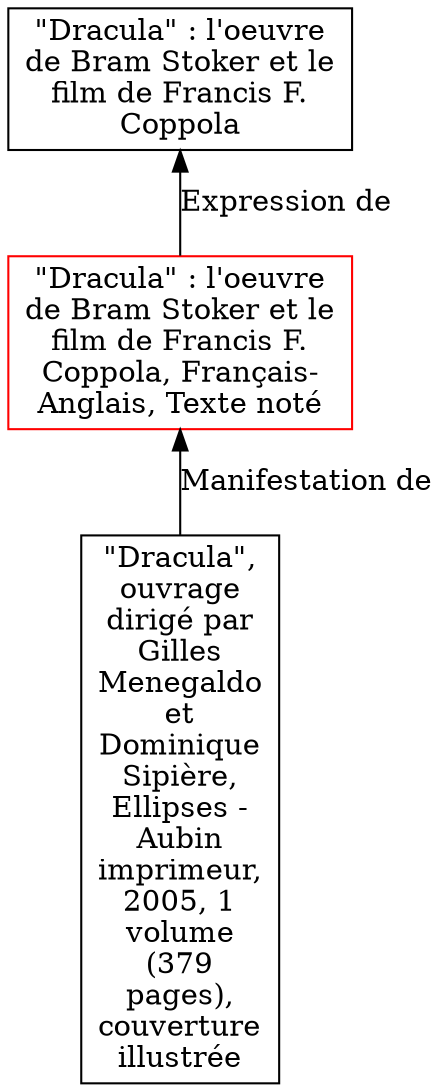 // Notice UMLRM0082
digraph UMLRM0082 {
	node [align=left shape=rect]
	size="20,20"
	rankdir=BT
	UMLRM0082 [label="\"Dracula\" : l'oeuvre
de Bram Stoker et le
film de Francis F.
Coppola, Français-
Anglais, Texte noté" color=red]
	UMLRM0081 [label="\"Dracula\" : l'oeuvre
de Bram Stoker et le
film de Francis F.
Coppola"]
	UMLRM0082 -> UMLRM0081 [label="Expression de"]
	UMLRM0083 [label="\"Dracula\",
ouvrage
dirigé par
Gilles
Menegaldo
et
Dominique
Sipière,
Ellipses -
Aubin
imprimeur,
2005, 1
volume
(379
pages),
couverture
illustrée"]
	UMLRM0083 -> UMLRM0082 [label="Manifestation de"]
}
